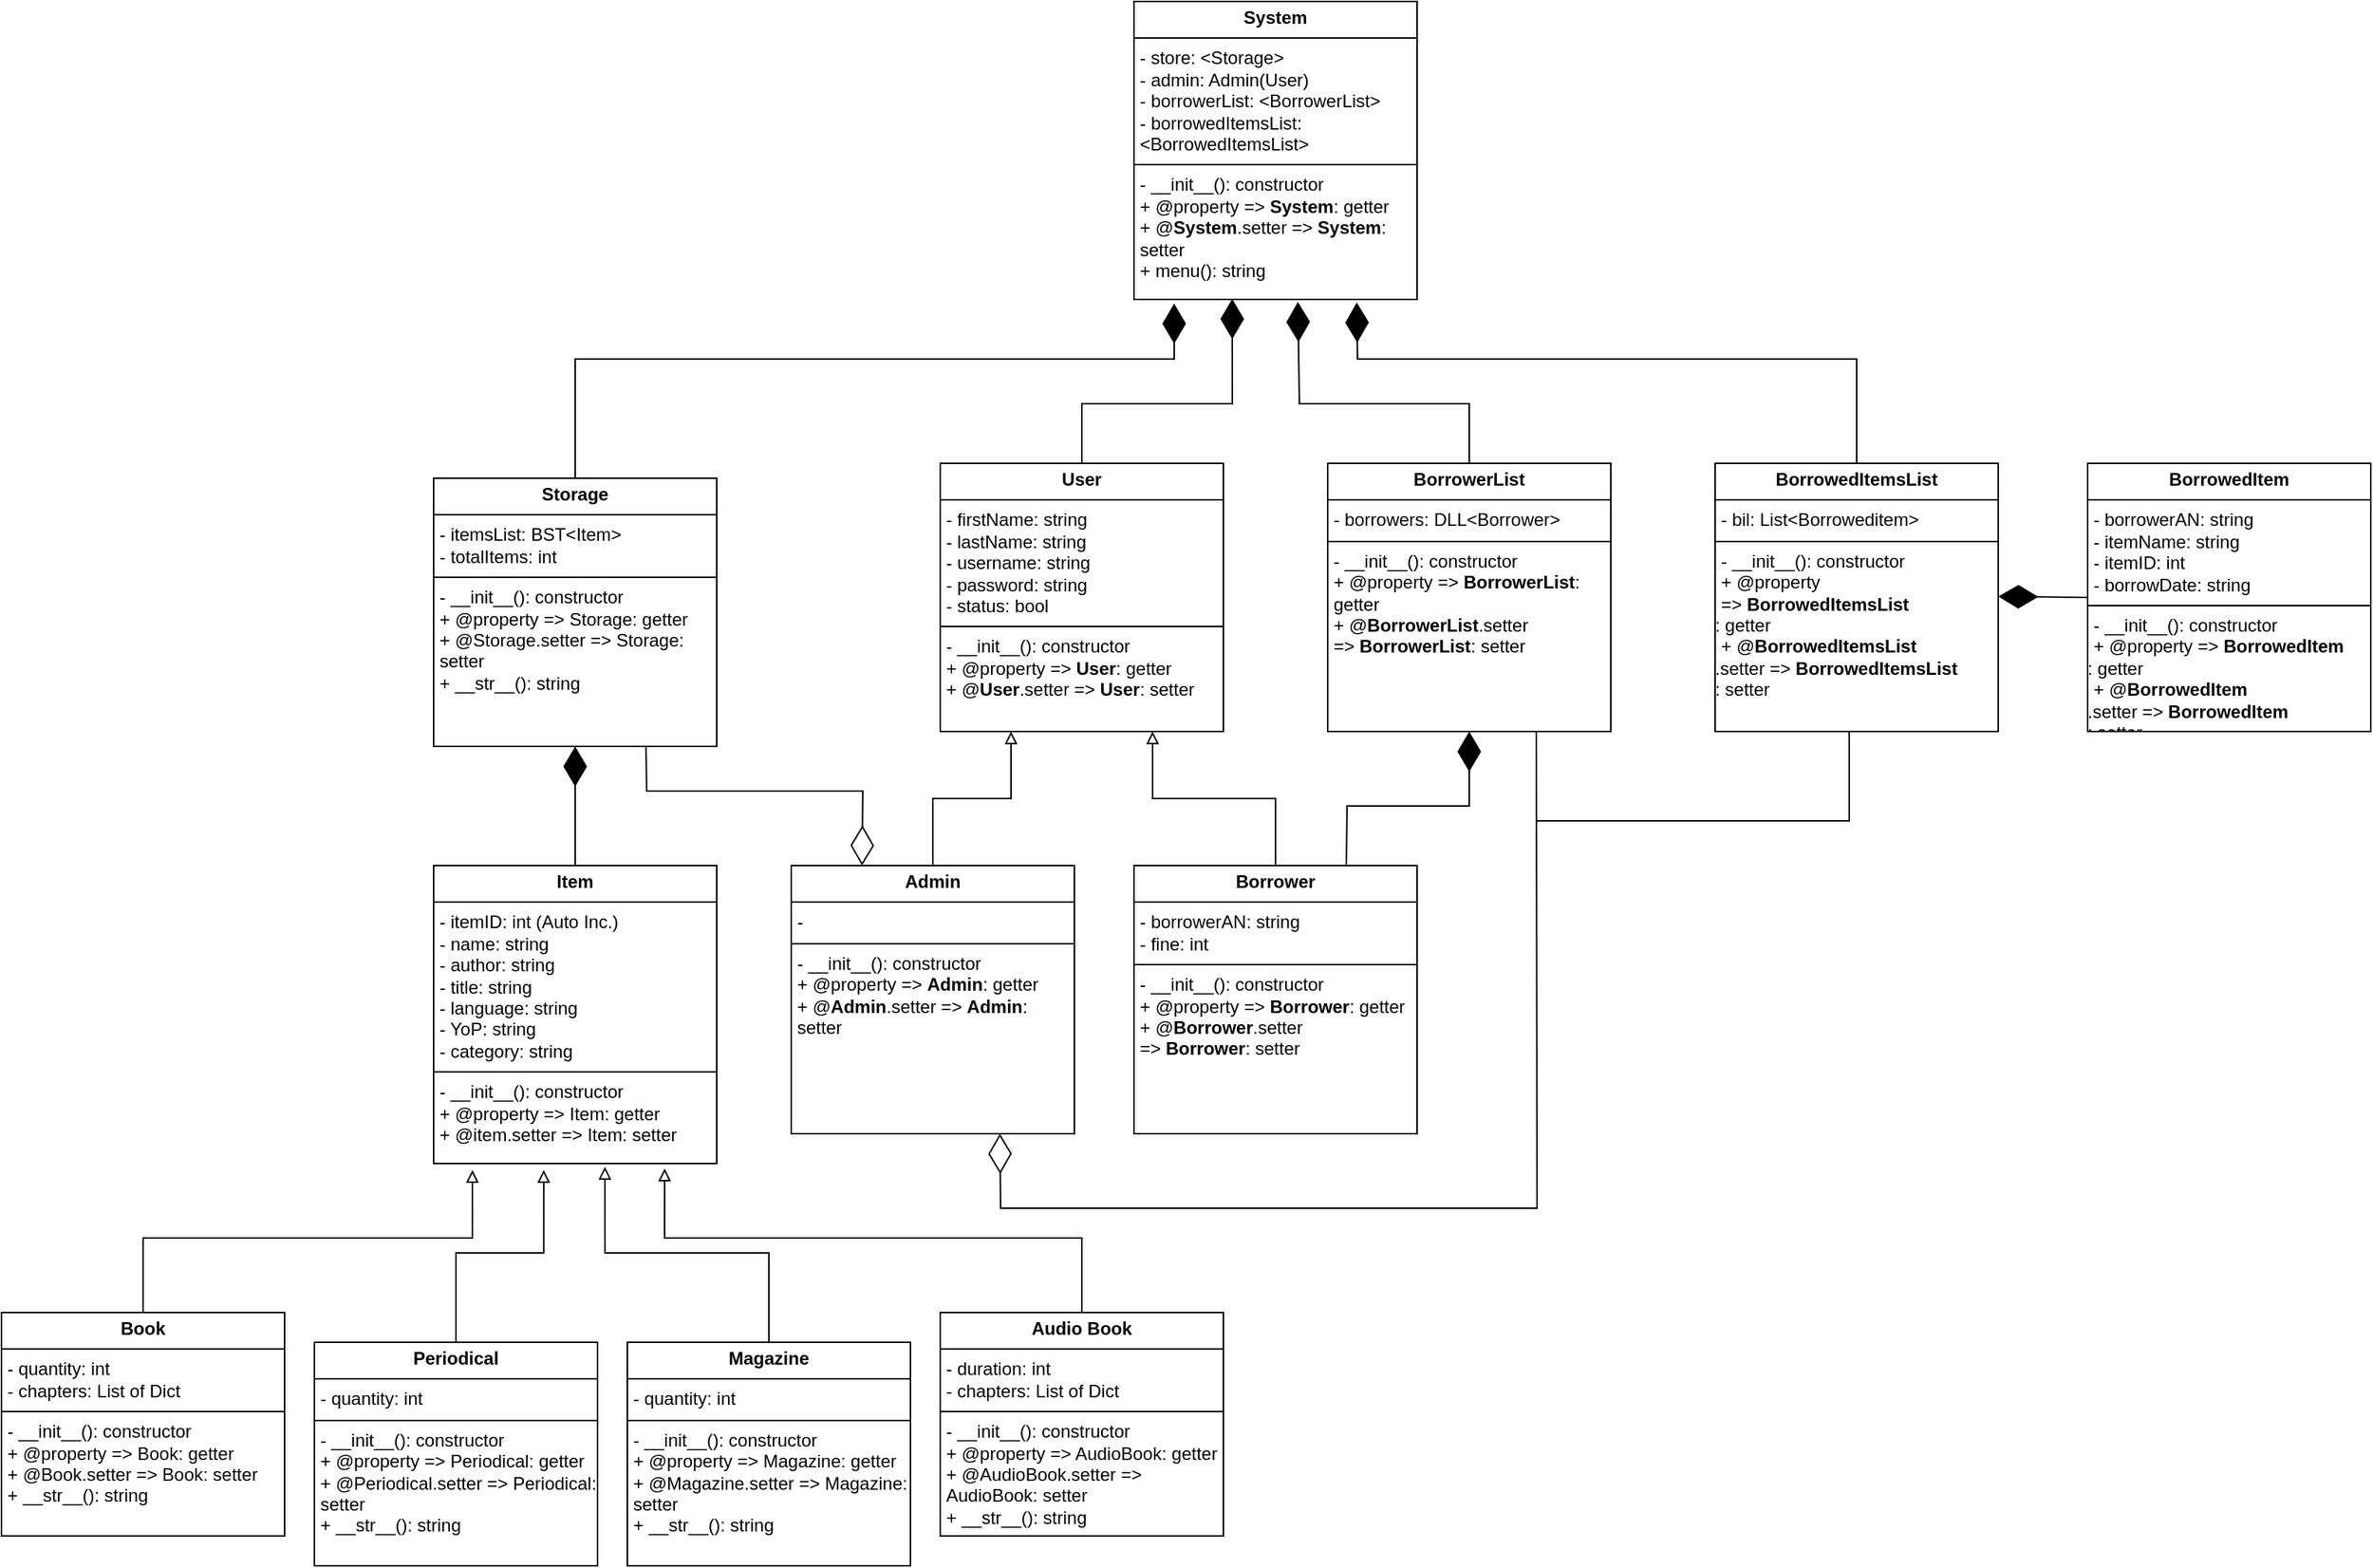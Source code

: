 <mxfile version="24.7.5">
  <diagram id="R2lEEEUBdFMjLlhIrx00" name="Page-1">
    <mxGraphModel dx="1050" dy="621" grid="1" gridSize="10" guides="1" tooltips="1" connect="1" arrows="1" fold="1" page="1" pageScale="1" pageWidth="1920" pageHeight="1080" math="0" shadow="0" extFonts="Permanent Marker^https://fonts.googleapis.com/css?family=Permanent+Marker">
      <root>
        <mxCell id="0" />
        <mxCell id="1" parent="0" />
        <mxCell id="BnSgCZiBQmyR9oTaGll6-1" value="&lt;p style=&quot;margin:0px;margin-top:4px;text-align:center;&quot;&gt;&lt;b&gt;Item&lt;/b&gt;&lt;/p&gt;&lt;hr size=&quot;1&quot; style=&quot;border-style:solid;&quot;&gt;&lt;p style=&quot;margin:0px;margin-left:4px;&quot;&gt;- itemID: int (Auto Inc.)&lt;/p&gt;&lt;p style=&quot;margin:0px;margin-left:4px;&quot;&gt;- name: string&lt;br&gt;- author: string&lt;/p&gt;&lt;p style=&quot;margin:0px;margin-left:4px;&quot;&gt;- title: string&lt;/p&gt;&lt;p style=&quot;margin:0px;margin-left:4px;&quot;&gt;- language: string&lt;/p&gt;&lt;p style=&quot;margin:0px;margin-left:4px;&quot;&gt;- YoP: string&lt;/p&gt;&lt;p style=&quot;margin:0px;margin-left:4px;&quot;&gt;- category: string&lt;/p&gt;&lt;hr size=&quot;1&quot; style=&quot;border-style:solid;&quot;&gt;&lt;p style=&quot;margin:0px;margin-left:4px;&quot;&gt;- __init__(): constructor&lt;br&gt;+ @property =&amp;gt; Item: getter&lt;/p&gt;&lt;p style=&quot;margin:0px;margin-left:4px;&quot;&gt;+ @item.setter =&amp;gt; Item: setter&lt;/p&gt;" style="verticalAlign=top;align=left;overflow=fill;html=1;whiteSpace=wrap;" parent="1" vertex="1">
          <mxGeometry x="350" y="590" width="190" height="200" as="geometry" />
        </mxCell>
        <mxCell id="BnSgCZiBQmyR9oTaGll6-6" style="edgeStyle=orthogonalEdgeStyle;rounded=0;orthogonalLoop=1;jettySize=auto;html=1;exitX=0.5;exitY=0;exitDx=0;exitDy=0;entryX=0.137;entryY=1.022;entryDx=0;entryDy=0;entryPerimeter=0;endArrow=block;endFill=0;" parent="1" source="BnSgCZiBQmyR9oTaGll6-2" target="BnSgCZiBQmyR9oTaGll6-1" edge="1">
          <mxGeometry relative="1" as="geometry" />
        </mxCell>
        <mxCell id="BnSgCZiBQmyR9oTaGll6-2" value="&lt;p style=&quot;margin:0px;margin-top:4px;text-align:center;&quot;&gt;&lt;b&gt;Book&lt;/b&gt;&lt;/p&gt;&lt;hr size=&quot;1&quot; style=&quot;border-style:solid;&quot;&gt;&lt;p style=&quot;margin:0px;margin-left:4px;&quot;&gt;- quantity: int&lt;br&gt;&lt;/p&gt;&lt;p style=&quot;margin:0px;margin-left:4px;&quot;&gt;- chapters: List of Dict&lt;/p&gt;&lt;hr size=&quot;1&quot; style=&quot;border-style:solid;&quot;&gt;&lt;p style=&quot;margin:0px;margin-left:4px;&quot;&gt;- __init__(): constructor&lt;br&gt;+ @property =&amp;gt; Book: getter&lt;/p&gt;&lt;p style=&quot;margin:0px;margin-left:4px;&quot;&gt;+ @Book.setter =&amp;gt; Book: setter&lt;/p&gt;&lt;p style=&quot;margin:0px;margin-left:4px;&quot;&gt;+ __str__(): string&lt;/p&gt;" style="verticalAlign=top;align=left;overflow=fill;html=1;whiteSpace=wrap;" parent="1" vertex="1">
          <mxGeometry x="60" y="890" width="190" height="150" as="geometry" />
        </mxCell>
        <mxCell id="BnSgCZiBQmyR9oTaGll6-3" value="&lt;p style=&quot;margin:0px;margin-top:4px;text-align:center;&quot;&gt;&lt;b&gt;Periodical&lt;/b&gt;&lt;/p&gt;&lt;hr size=&quot;1&quot; style=&quot;border-style:solid;&quot;&gt;&lt;p style=&quot;margin:0px;margin-left:4px;&quot;&gt;- quantity: int&lt;br&gt;&lt;/p&gt;&lt;hr size=&quot;1&quot; style=&quot;border-style:solid;&quot;&gt;&lt;p style=&quot;margin:0px;margin-left:4px;&quot;&gt;- __init__(): constructor&lt;br&gt;+ @property =&amp;gt; Periodical: getter&lt;/p&gt;&lt;p style=&quot;margin:0px;margin-left:4px;&quot;&gt;+ @Periodical.setter =&amp;gt; Periodical: setter&lt;/p&gt;&lt;p style=&quot;margin:0px;margin-left:4px;&quot;&gt;+ __str__(): string&lt;br&gt;&lt;/p&gt;" style="verticalAlign=top;align=left;overflow=fill;html=1;whiteSpace=wrap;" parent="1" vertex="1">
          <mxGeometry x="270" y="910" width="190" height="150" as="geometry" />
        </mxCell>
        <mxCell id="BnSgCZiBQmyR9oTaGll6-4" value="&lt;p style=&quot;margin:0px;margin-top:4px;text-align:center;&quot;&gt;&lt;b&gt;Magazine&lt;/b&gt;&lt;/p&gt;&lt;hr size=&quot;1&quot; style=&quot;border-style:solid;&quot;&gt;&lt;p style=&quot;margin:0px;margin-left:4px;&quot;&gt;- quantity: int&lt;br&gt;&lt;/p&gt;&lt;hr size=&quot;1&quot; style=&quot;border-style:solid;&quot;&gt;&lt;p style=&quot;margin:0px;margin-left:4px;&quot;&gt;- __init__(): constructor&lt;br&gt;+ @property =&amp;gt; Magazine: getter&lt;/p&gt;&lt;p style=&quot;margin:0px;margin-left:4px;&quot;&gt;+ @Magazine.setter =&amp;gt; Magazine: setter&lt;/p&gt;&lt;p style=&quot;margin:0px;margin-left:4px;&quot;&gt;+ __str__(): string&lt;br&gt;&lt;/p&gt;" style="verticalAlign=top;align=left;overflow=fill;html=1;whiteSpace=wrap;" parent="1" vertex="1">
          <mxGeometry x="480" y="910" width="190" height="150" as="geometry" />
        </mxCell>
        <mxCell id="BnSgCZiBQmyR9oTaGll6-5" value="&lt;p style=&quot;margin:0px;margin-top:4px;text-align:center;&quot;&gt;&lt;b&gt;Audio Book&lt;/b&gt;&lt;/p&gt;&lt;hr size=&quot;1&quot; style=&quot;border-style:solid;&quot;&gt;&lt;p style=&quot;margin:0px;margin-left:4px;&quot;&gt;- duration: int&lt;br&gt;&lt;/p&gt;&lt;p style=&quot;margin:0px;margin-left:4px;&quot;&gt;- chapters:&amp;nbsp;&lt;span style=&quot;background-color: initial;&quot;&gt;List of Dict&lt;/span&gt;&lt;br&gt;&lt;/p&gt;&lt;hr size=&quot;1&quot; style=&quot;border-style:solid;&quot;&gt;&lt;p style=&quot;margin:0px;margin-left:4px;&quot;&gt;- __init__(): constructor&lt;br&gt;+ @property =&amp;gt; AudioBook: getter&lt;/p&gt;&lt;p style=&quot;margin:0px;margin-left:4px;&quot;&gt;+ @AudioBook.setter =&amp;gt; AudioBook: setter&lt;/p&gt;&lt;p style=&quot;margin:0px;margin-left:4px;&quot;&gt;+ __str__(): string&lt;br&gt;&lt;/p&gt;" style="verticalAlign=top;align=left;overflow=fill;html=1;whiteSpace=wrap;" parent="1" vertex="1">
          <mxGeometry x="690" y="890" width="190" height="150" as="geometry" />
        </mxCell>
        <mxCell id="BnSgCZiBQmyR9oTaGll6-8" style="edgeStyle=orthogonalEdgeStyle;rounded=0;orthogonalLoop=1;jettySize=auto;html=1;exitX=0.5;exitY=0;exitDx=0;exitDy=0;entryX=0.389;entryY=1.022;entryDx=0;entryDy=0;entryPerimeter=0;endArrow=block;endFill=0;" parent="1" source="BnSgCZiBQmyR9oTaGll6-3" target="BnSgCZiBQmyR9oTaGll6-1" edge="1">
          <mxGeometry relative="1" as="geometry" />
        </mxCell>
        <mxCell id="BnSgCZiBQmyR9oTaGll6-9" style="edgeStyle=orthogonalEdgeStyle;rounded=0;orthogonalLoop=1;jettySize=auto;html=1;exitX=0.5;exitY=0;exitDx=0;exitDy=0;entryX=0.605;entryY=1.011;entryDx=0;entryDy=0;entryPerimeter=0;endArrow=block;endFill=0;" parent="1" source="BnSgCZiBQmyR9oTaGll6-4" target="BnSgCZiBQmyR9oTaGll6-1" edge="1">
          <mxGeometry relative="1" as="geometry" />
        </mxCell>
        <mxCell id="BnSgCZiBQmyR9oTaGll6-10" style="edgeStyle=orthogonalEdgeStyle;rounded=0;orthogonalLoop=1;jettySize=auto;html=1;exitX=0.5;exitY=0;exitDx=0;exitDy=0;entryX=0.816;entryY=1.017;entryDx=0;entryDy=0;entryPerimeter=0;endArrow=block;endFill=0;" parent="1" source="BnSgCZiBQmyR9oTaGll6-5" target="BnSgCZiBQmyR9oTaGll6-1" edge="1">
          <mxGeometry relative="1" as="geometry" />
        </mxCell>
        <mxCell id="BnSgCZiBQmyR9oTaGll6-12" value="&lt;p style=&quot;margin:0px;margin-top:4px;text-align:center;&quot;&gt;&lt;b&gt;Storage&lt;/b&gt;&lt;/p&gt;&lt;hr size=&quot;1&quot; style=&quot;border-style:solid;&quot;&gt;&lt;p style=&quot;margin:0px;margin-left:4px;&quot;&gt;- itemsList: BST&amp;lt;Item&amp;gt;&lt;br&gt;&lt;/p&gt;&lt;p style=&quot;margin:0px;margin-left:4px;&quot;&gt;- totalItems: int&lt;/p&gt;&lt;hr size=&quot;1&quot; style=&quot;border-style:solid;&quot;&gt;&lt;p style=&quot;margin:0px;margin-left:4px;&quot;&gt;- __init__(): constructor&lt;br&gt;+ @property =&amp;gt; Storage: getter&lt;/p&gt;&lt;p style=&quot;margin:0px;margin-left:4px;&quot;&gt;+ @Storage.setter =&amp;gt; Storage: setter&lt;/p&gt;&lt;p style=&quot;margin:0px;margin-left:4px;&quot;&gt;+ __str__(): string&lt;/p&gt;" style="verticalAlign=top;align=left;overflow=fill;html=1;whiteSpace=wrap;" parent="1" vertex="1">
          <mxGeometry x="350" y="330" width="190" height="180" as="geometry" />
        </mxCell>
        <mxCell id="BnSgCZiBQmyR9oTaGll6-14" value="" style="endArrow=diamondThin;endFill=1;endSize=24;html=1;rounded=0;entryX=0.5;entryY=1;entryDx=0;entryDy=0;exitX=0.5;exitY=0;exitDx=0;exitDy=0;" parent="1" source="BnSgCZiBQmyR9oTaGll6-1" target="BnSgCZiBQmyR9oTaGll6-12" edge="1">
          <mxGeometry width="160" relative="1" as="geometry">
            <mxPoint x="450" y="680" as="sourcePoint" />
            <mxPoint x="300" y="610" as="targetPoint" />
            <Array as="points" />
          </mxGeometry>
        </mxCell>
        <mxCell id="BnSgCZiBQmyR9oTaGll6-15" value="&lt;p style=&quot;margin:0px;margin-top:4px;text-align:center;&quot;&gt;&lt;b&gt;User&lt;/b&gt;&lt;/p&gt;&lt;hr size=&quot;1&quot; style=&quot;border-style:solid;&quot;&gt;&lt;p style=&quot;margin:0px;margin-left:4px;&quot;&gt;- firstName: string&lt;br&gt;- lastName: string&lt;/p&gt;&lt;p style=&quot;margin:0px;margin-left:4px;&quot;&gt;- username: string&lt;/p&gt;&lt;p style=&quot;margin:0px;margin-left:4px;&quot;&gt;- password: string&lt;/p&gt;&lt;p style=&quot;margin:0px;margin-left:4px;&quot;&gt;- status: bool&lt;/p&gt;&lt;hr size=&quot;1&quot; style=&quot;border-style:solid;&quot;&gt;&lt;p style=&quot;margin:0px;margin-left:4px;&quot;&gt;- __init__(): constructor&lt;br&gt;+ @property =&amp;gt;&amp;nbsp;&lt;b style=&quot;text-align: center;&quot;&gt;User&lt;/b&gt;: getter&lt;/p&gt;&lt;p style=&quot;margin:0px;margin-left:4px;&quot;&gt;+ @&lt;b style=&quot;text-align: center;&quot;&gt;User&lt;/b&gt;.setter =&amp;gt;&amp;nbsp;&lt;b style=&quot;text-align: center;&quot;&gt;User&lt;/b&gt;: setter&lt;/p&gt;" style="verticalAlign=top;align=left;overflow=fill;html=1;whiteSpace=wrap;direction=east;" parent="1" vertex="1">
          <mxGeometry x="690" y="320" width="190" height="180" as="geometry" />
        </mxCell>
        <mxCell id="BnSgCZiBQmyR9oTaGll6-16" value="&lt;p style=&quot;margin:0px;margin-top:4px;text-align:center;&quot;&gt;&lt;b&gt;Admin&lt;/b&gt;&lt;/p&gt;&lt;hr size=&quot;1&quot; style=&quot;border-style:solid;&quot;&gt;&lt;p style=&quot;margin:0px;margin-left:4px;&quot;&gt;-&amp;nbsp;&lt;br&gt;&lt;/p&gt;&lt;hr size=&quot;1&quot; style=&quot;border-style:solid;&quot;&gt;&lt;p style=&quot;margin:0px;margin-left:4px;&quot;&gt;- __init__(): constructor&lt;br&gt;+ @property =&amp;gt;&amp;nbsp;&lt;b style=&quot;text-align: center;&quot;&gt;Admin&lt;/b&gt;: getter&lt;/p&gt;&lt;p style=&quot;margin:0px;margin-left:4px;&quot;&gt;+ @&lt;b style=&quot;text-align: center;&quot;&gt;Admin&lt;/b&gt;.setter =&amp;gt;&amp;nbsp;&lt;b style=&quot;text-align: center;&quot;&gt;Admin&lt;/b&gt;: setter&lt;/p&gt;" style="verticalAlign=top;align=left;overflow=fill;html=1;whiteSpace=wrap;direction=east;" parent="1" vertex="1">
          <mxGeometry x="590" y="590" width="190" height="180" as="geometry" />
        </mxCell>
        <mxCell id="BnSgCZiBQmyR9oTaGll6-17" value="&lt;p style=&quot;margin:0px;margin-top:4px;text-align:center;&quot;&gt;&lt;b&gt;Borrower&lt;/b&gt;&lt;/p&gt;&lt;hr size=&quot;1&quot; style=&quot;border-style:solid;&quot;&gt;&lt;p style=&quot;margin:0px;margin-left:4px;&quot;&gt;- borrowerAN: string&lt;/p&gt;&lt;p style=&quot;margin:0px;margin-left:4px;&quot;&gt;- fine: int&lt;/p&gt;&lt;hr size=&quot;1&quot; style=&quot;border-style:solid;&quot;&gt;&lt;p style=&quot;margin:0px;margin-left:4px;&quot;&gt;- __init__(): constructor&lt;br&gt;+ @property =&amp;gt;&amp;nbsp;&lt;b style=&quot;text-align: center;&quot;&gt;Borrower&lt;/b&gt;: getter&lt;/p&gt;&lt;p style=&quot;margin:0px;margin-left:4px;&quot;&gt;+ @&lt;b style=&quot;text-align: center;&quot;&gt;Borrower&lt;/b&gt;.setter =&amp;gt;&amp;nbsp;&lt;b style=&quot;text-align: center;&quot;&gt;Borrower&lt;/b&gt;: setter&lt;/p&gt;" style="verticalAlign=top;align=left;overflow=fill;html=1;whiteSpace=wrap;direction=east;" parent="1" vertex="1">
          <mxGeometry x="820" y="590" width="190" height="180" as="geometry" />
        </mxCell>
        <mxCell id="BnSgCZiBQmyR9oTaGll6-18" style="edgeStyle=orthogonalEdgeStyle;rounded=0;orthogonalLoop=1;jettySize=auto;html=1;exitX=0.5;exitY=0;exitDx=0;exitDy=0;entryX=0.75;entryY=1;entryDx=0;entryDy=0;endArrow=block;endFill=0;" parent="1" source="BnSgCZiBQmyR9oTaGll6-17" target="BnSgCZiBQmyR9oTaGll6-15" edge="1">
          <mxGeometry relative="1" as="geometry" />
        </mxCell>
        <mxCell id="BnSgCZiBQmyR9oTaGll6-19" style="edgeStyle=orthogonalEdgeStyle;rounded=0;orthogonalLoop=1;jettySize=auto;html=1;exitX=0.5;exitY=0;exitDx=0;exitDy=0;entryX=0.25;entryY=1;entryDx=0;entryDy=0;endArrow=block;endFill=0;" parent="1" source="BnSgCZiBQmyR9oTaGll6-16" target="BnSgCZiBQmyR9oTaGll6-15" edge="1">
          <mxGeometry relative="1" as="geometry" />
        </mxCell>
        <mxCell id="BnSgCZiBQmyR9oTaGll6-20" value="&lt;p style=&quot;margin:0px;margin-top:4px;text-align:center;&quot;&gt;&lt;b&gt;BorrowedItem&lt;/b&gt;&lt;/p&gt;&lt;hr size=&quot;1&quot; style=&quot;border-style:solid;&quot;&gt;&lt;p style=&quot;margin:0px;margin-left:4px;&quot;&gt;- borrowerAN: string&lt;br&gt;&lt;/p&gt;&lt;p style=&quot;margin:0px;margin-left:4px;&quot;&gt;- itemName: string&lt;/p&gt;&lt;p style=&quot;margin:0px;margin-left:4px;&quot;&gt;- itemID: int&lt;/p&gt;&lt;p style=&quot;margin:0px;margin-left:4px;&quot;&gt;- borrowDate: string&lt;/p&gt;&lt;hr size=&quot;1&quot; style=&quot;border-style:solid;&quot;&gt;&lt;p style=&quot;margin:0px;margin-left:4px;&quot;&gt;- __init__(): constructor&lt;br&gt;+ @property =&amp;gt;&amp;nbsp;&lt;b style=&quot;text-align: center;&quot;&gt;BorrowedItem&lt;/b&gt;&lt;/p&gt;&lt;div&gt;: getter&lt;/div&gt;&lt;p style=&quot;margin:0px;margin-left:4px;&quot;&gt;+ @&lt;b style=&quot;text-align: center;&quot;&gt;BorrowedItem&lt;/b&gt;&lt;/p&gt;&lt;div&gt;.setter =&amp;gt;&amp;nbsp;&lt;b style=&quot;text-align: center;&quot;&gt;BorrowedItem&lt;/b&gt;&lt;/div&gt;&lt;div&gt;: setter&lt;/div&gt;" style="verticalAlign=top;align=left;overflow=fill;html=1;whiteSpace=wrap;" parent="1" vertex="1">
          <mxGeometry x="1460" y="320" width="190" height="180" as="geometry" />
        </mxCell>
        <mxCell id="BnSgCZiBQmyR9oTaGll6-21" value="&lt;p style=&quot;margin:0px;margin-top:4px;text-align:center;&quot;&gt;&lt;b&gt;BorrowerList&lt;/b&gt;&lt;/p&gt;&lt;hr size=&quot;1&quot; style=&quot;border-style:solid;&quot;&gt;&lt;p style=&quot;margin:0px;margin-left:4px;&quot;&gt;- borrowers: DLL&amp;lt;Borrower&amp;gt;&lt;/p&gt;&lt;hr size=&quot;1&quot; style=&quot;border-style:solid;&quot;&gt;&lt;p style=&quot;margin:0px;margin-left:4px;&quot;&gt;- __init__(): constructor&lt;br&gt;+ @property =&amp;gt;&amp;nbsp;&lt;b style=&quot;text-align: center;&quot;&gt;BorrowerList&lt;/b&gt;: getter&lt;/p&gt;&lt;p style=&quot;margin:0px;margin-left:4px;&quot;&gt;+ @&lt;b style=&quot;text-align: center;&quot;&gt;BorrowerList&lt;/b&gt;.setter =&amp;gt;&amp;nbsp;&lt;b style=&quot;text-align: center;&quot;&gt;BorrowerList&lt;/b&gt;: setter&lt;/p&gt;" style="verticalAlign=top;align=left;overflow=fill;html=1;whiteSpace=wrap;" parent="1" vertex="1">
          <mxGeometry x="950" y="320" width="190" height="180" as="geometry" />
        </mxCell>
        <mxCell id="BnSgCZiBQmyR9oTaGll6-26" value="&lt;p style=&quot;margin:0px;margin-top:4px;text-align:center;&quot;&gt;&lt;b&gt;BorrowedItemsList&lt;/b&gt;&lt;/p&gt;&lt;hr size=&quot;1&quot; style=&quot;border-style:solid;&quot;&gt;&lt;p style=&quot;margin:0px;margin-left:4px;&quot;&gt;- bil: List&amp;lt;Borroweditem&amp;gt;&lt;/p&gt;&lt;hr size=&quot;1&quot; style=&quot;border-style:solid;&quot;&gt;&lt;p style=&quot;margin:0px;margin-left:4px;&quot;&gt;- __init__(): constructor&lt;br&gt;+ @property =&amp;gt;&amp;nbsp;&lt;b style=&quot;text-align: center;&quot;&gt;BorrowedItemsList&lt;/b&gt;&lt;/p&gt;&lt;div&gt;: getter&lt;/div&gt;&lt;p style=&quot;margin:0px;margin-left:4px;&quot;&gt;+ @&lt;b style=&quot;text-align: center;&quot;&gt;BorrowedItemsList&lt;/b&gt;&lt;/p&gt;&lt;div&gt;.setter =&amp;gt;&amp;nbsp;&lt;b style=&quot;text-align: center;&quot;&gt;BorrowedItemsList&lt;/b&gt;&lt;/div&gt;&lt;div&gt;: setter&lt;/div&gt;" style="verticalAlign=top;align=left;overflow=fill;html=1;whiteSpace=wrap;" parent="1" vertex="1">
          <mxGeometry x="1210" y="320" width="190" height="180" as="geometry" />
        </mxCell>
        <mxCell id="BnSgCZiBQmyR9oTaGll6-27" value="" style="endArrow=diamondThin;endFill=1;endSize=24;html=1;rounded=0;exitX=0;exitY=0.5;exitDx=0;exitDy=0;" parent="1" source="BnSgCZiBQmyR9oTaGll6-20" edge="1">
          <mxGeometry width="160" relative="1" as="geometry">
            <mxPoint x="1480" y="409.41" as="sourcePoint" />
            <mxPoint x="1400" y="409.41" as="targetPoint" />
          </mxGeometry>
        </mxCell>
        <mxCell id="BnSgCZiBQmyR9oTaGll6-32" value="&lt;p style=&quot;margin:0px;margin-top:4px;text-align:center;&quot;&gt;&lt;b&gt;System&lt;/b&gt;&lt;/p&gt;&lt;hr size=&quot;1&quot; style=&quot;border-style:solid;&quot;&gt;&lt;p style=&quot;margin:0px;margin-left:4px;&quot;&gt;- store: &amp;lt;Storage&amp;gt;&lt;br&gt;&lt;/p&gt;&lt;p style=&quot;margin:0px;margin-left:4px;&quot;&gt;- admin: Admin(User)&lt;/p&gt;&lt;p style=&quot;margin:0px;margin-left:4px;&quot;&gt;- borrowerList: &amp;lt;BorrowerList&amp;gt;&lt;/p&gt;&lt;p style=&quot;margin:0px;margin-left:4px;&quot;&gt;- borrowedItemsList: &amp;lt;BorrowedItemsList&amp;gt;&lt;/p&gt;&lt;hr size=&quot;1&quot; style=&quot;border-style:solid;&quot;&gt;&lt;p style=&quot;margin:0px;margin-left:4px;&quot;&gt;- __init__(): constructor&lt;br&gt;+ @property =&amp;gt;&amp;nbsp;&lt;b style=&quot;text-align: center;&quot;&gt;System&lt;/b&gt;: getter&lt;/p&gt;&lt;p style=&quot;margin:0px;margin-left:4px;&quot;&gt;+ @&lt;b style=&quot;text-align: center;&quot;&gt;System&lt;/b&gt;.setter =&amp;gt;&amp;nbsp;&lt;b style=&quot;text-align: center;&quot;&gt;System&lt;/b&gt;: setter&lt;/p&gt;&lt;p style=&quot;margin:0px;margin-left:4px;&quot;&gt;+ menu(): string&lt;/p&gt;" style="verticalAlign=top;align=left;overflow=fill;html=1;whiteSpace=wrap;" parent="1" vertex="1">
          <mxGeometry x="820" y="10" width="190" height="200" as="geometry" />
        </mxCell>
        <mxCell id="BnSgCZiBQmyR9oTaGll6-38" value="" style="endArrow=diamondThin;endFill=1;endSize=24;html=1;rounded=0;entryX=0.142;entryY=1.014;entryDx=0;entryDy=0;entryPerimeter=0;exitX=0.5;exitY=0;exitDx=0;exitDy=0;" parent="1" source="BnSgCZiBQmyR9oTaGll6-12" target="BnSgCZiBQmyR9oTaGll6-32" edge="1">
          <mxGeometry width="160" relative="1" as="geometry">
            <mxPoint x="450" y="320" as="sourcePoint" />
            <mxPoint x="850" y="250" as="targetPoint" />
            <Array as="points">
              <mxPoint x="445" y="250" />
              <mxPoint x="847" y="250" />
            </Array>
          </mxGeometry>
        </mxCell>
        <mxCell id="BnSgCZiBQmyR9oTaGll6-39" value="" style="endArrow=diamondThin;endFill=1;endSize=24;html=1;rounded=0;entryX=0.347;entryY=0.998;entryDx=0;entryDy=0;entryPerimeter=0;exitX=0.5;exitY=0;exitDx=0;exitDy=0;" parent="1" source="BnSgCZiBQmyR9oTaGll6-15" target="BnSgCZiBQmyR9oTaGll6-32" edge="1">
          <mxGeometry width="160" relative="1" as="geometry">
            <mxPoint x="484" y="330" as="sourcePoint" />
            <mxPoint x="886" y="193" as="targetPoint" />
            <Array as="points">
              <mxPoint x="785" y="280" />
              <mxPoint x="886" y="280" />
            </Array>
          </mxGeometry>
        </mxCell>
        <mxCell id="BnSgCZiBQmyR9oTaGll6-40" value="" style="endArrow=diamondThin;endFill=1;endSize=24;html=1;rounded=0;entryX=0.579;entryY=1.008;entryDx=0;entryDy=0;entryPerimeter=0;exitX=0.5;exitY=0;exitDx=0;exitDy=0;" parent="1" source="BnSgCZiBQmyR9oTaGll6-21" target="BnSgCZiBQmyR9oTaGll6-32" edge="1">
          <mxGeometry width="160" relative="1" as="geometry">
            <mxPoint x="830" y="317" as="sourcePoint" />
            <mxPoint x="931" y="190" as="targetPoint" />
            <Array as="points">
              <mxPoint x="1045" y="280" />
              <mxPoint x="931" y="280" />
            </Array>
          </mxGeometry>
        </mxCell>
        <mxCell id="BnSgCZiBQmyR9oTaGll6-41" value="" style="endArrow=diamondThin;endFill=1;endSize=24;html=1;rounded=0;entryX=0.787;entryY=1.01;entryDx=0;entryDy=0;entryPerimeter=0;exitX=0.5;exitY=0;exitDx=0;exitDy=0;" parent="1" source="BnSgCZiBQmyR9oTaGll6-26" target="BnSgCZiBQmyR9oTaGll6-32" edge="1">
          <mxGeometry width="160" relative="1" as="geometry">
            <mxPoint x="1084" y="320" as="sourcePoint" />
            <mxPoint x="970" y="190" as="targetPoint" />
            <Array as="points">
              <mxPoint x="1305" y="250" />
              <mxPoint x="970" y="250" />
            </Array>
          </mxGeometry>
        </mxCell>
        <mxCell id="BnSgCZiBQmyR9oTaGll6-42" value="" style="endArrow=diamondThin;endFill=1;endSize=24;html=1;rounded=0;entryX=0.5;entryY=1;entryDx=0;entryDy=0;exitX=0.75;exitY=0;exitDx=0;exitDy=0;" parent="1" source="BnSgCZiBQmyR9oTaGll6-17" target="BnSgCZiBQmyR9oTaGll6-21" edge="1">
          <mxGeometry width="160" relative="1" as="geometry">
            <mxPoint x="880" y="530" as="sourcePoint" />
            <mxPoint x="1040" y="530" as="targetPoint" />
            <Array as="points">
              <mxPoint x="963" y="550" />
              <mxPoint x="1045" y="550" />
            </Array>
          </mxGeometry>
        </mxCell>
        <mxCell id="BnSgCZiBQmyR9oTaGll6-43" value="" style="endArrow=diamondThin;endFill=0;endSize=24;html=1;rounded=0;entryX=0.25;entryY=0;entryDx=0;entryDy=0;exitX=0.75;exitY=1;exitDx=0;exitDy=0;" parent="1" source="BnSgCZiBQmyR9oTaGll6-12" target="BnSgCZiBQmyR9oTaGll6-16" edge="1">
          <mxGeometry width="160" relative="1" as="geometry">
            <mxPoint x="470" y="550" as="sourcePoint" />
            <mxPoint x="630" y="550" as="targetPoint" />
            <Array as="points">
              <mxPoint x="493" y="540" />
              <mxPoint x="638" y="540" />
            </Array>
          </mxGeometry>
        </mxCell>
        <mxCell id="BnSgCZiBQmyR9oTaGll6-44" value="" style="endArrow=diamondThin;endFill=0;endSize=24;html=1;rounded=0;entryX=0.75;entryY=1;entryDx=0;entryDy=0;exitX=0.75;exitY=1;exitDx=0;exitDy=0;" parent="1" edge="1">
          <mxGeometry width="160" relative="1" as="geometry">
            <mxPoint x="1090" y="500" as="sourcePoint" />
            <mxPoint x="730" y="770" as="targetPoint" />
            <Array as="points">
              <mxPoint x="1090.5" y="820" />
              <mxPoint x="730.5" y="820" />
            </Array>
          </mxGeometry>
        </mxCell>
        <mxCell id="BnSgCZiBQmyR9oTaGll6-45" value="" style="endArrow=none;html=1;rounded=0;" parent="1" edge="1">
          <mxGeometry width="50" height="50" relative="1" as="geometry">
            <mxPoint x="1090" y="560" as="sourcePoint" />
            <mxPoint x="1300" y="500" as="targetPoint" />
            <Array as="points">
              <mxPoint x="1300" y="560" />
            </Array>
          </mxGeometry>
        </mxCell>
      </root>
    </mxGraphModel>
  </diagram>
</mxfile>
